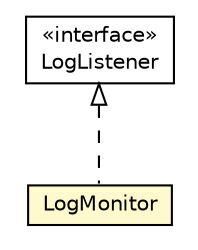 #!/usr/local/bin/dot
#
# Class diagram 
# Generated by UMLGraph version R5_6-24-gf6e263 (http://www.umlgraph.org/)
#

digraph G {
	edge [fontname="Helvetica",fontsize=10,labelfontname="Helvetica",labelfontsize=10];
	node [fontname="Helvetica",fontsize=10,shape=plaintext];
	nodesep=0.25;
	ranksep=0.5;
	// org.universAAL.middleware.container.LogListener
	c5201757 [label=<<table title="org.universAAL.middleware.container.LogListener" border="0" cellborder="1" cellspacing="0" cellpadding="2" port="p" href="../../middleware/container/LogListener.html">
		<tr><td><table border="0" cellspacing="0" cellpadding="1">
<tr><td align="center" balign="center"> &#171;interface&#187; </td></tr>
<tr><td align="center" balign="center"> LogListener </td></tr>
		</table></td></tr>
		</table>>, URL="../../middleware/container/LogListener.html", fontname="Helvetica", fontcolor="black", fontsize=10.0];
	// org.universAAL.tools.logmonitor.LogMonitor
	c5204208 [label=<<table title="org.universAAL.tools.logmonitor.LogMonitor" border="0" cellborder="1" cellspacing="0" cellpadding="2" port="p" bgcolor="lemonChiffon" href="./LogMonitor.html">
		<tr><td><table border="0" cellspacing="0" cellpadding="1">
<tr><td align="center" balign="center"> LogMonitor </td></tr>
		</table></td></tr>
		</table>>, URL="./LogMonitor.html", fontname="Helvetica", fontcolor="black", fontsize=10.0];
	//org.universAAL.tools.logmonitor.LogMonitor implements org.universAAL.middleware.container.LogListener
	c5201757:p -> c5204208:p [dir=back,arrowtail=empty,style=dashed];
}

